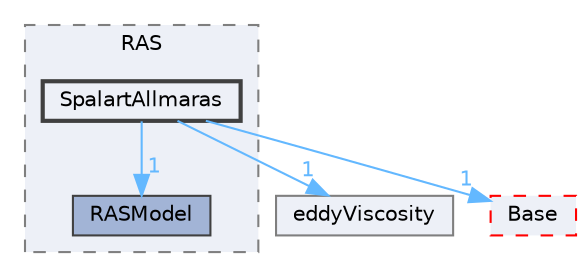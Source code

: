 digraph "src/TurbulenceModels/turbulenceModels/RAS/SpalartAllmaras"
{
 // LATEX_PDF_SIZE
  bgcolor="transparent";
  edge [fontname=Helvetica,fontsize=10,labelfontname=Helvetica,labelfontsize=10];
  node [fontname=Helvetica,fontsize=10,shape=box,height=0.2,width=0.4];
  compound=true
  subgraph clusterdir_adfb94148fb30832cafb0debb79458ba {
    graph [ bgcolor="#edf0f7", pencolor="grey50", label="RAS", fontname=Helvetica,fontsize=10 style="filled,dashed", URL="dir_adfb94148fb30832cafb0debb79458ba.html",tooltip=""]
  dir_695988d4b6a6c12df1635b93ccab0d53 [label="RASModel", fillcolor="#a2b4d6", color="grey25", style="filled", URL="dir_695988d4b6a6c12df1635b93ccab0d53.html",tooltip=""];
  dir_afb4581ca6d80e62c2b8784acacd3ddd [label="SpalartAllmaras", fillcolor="#edf0f7", color="grey25", style="filled,bold", URL="dir_afb4581ca6d80e62c2b8784acacd3ddd.html",tooltip=""];
  }
  dir_2ce9cd11231736fb615d4764f347b0fd [label="eddyViscosity", fillcolor="#edf0f7", color="grey50", style="filled", URL="dir_2ce9cd11231736fb615d4764f347b0fd.html",tooltip=""];
  dir_3832ed45651eb26efa0c13129dbd5167 [label="Base", fillcolor="#edf0f7", color="red", style="filled,dashed", URL="dir_3832ed45651eb26efa0c13129dbd5167.html",tooltip=""];
  dir_afb4581ca6d80e62c2b8784acacd3ddd->dir_2ce9cd11231736fb615d4764f347b0fd [headlabel="1", labeldistance=1.5 headhref="dir_003672_001103.html" href="dir_003672_001103.html" color="steelblue1" fontcolor="steelblue1"];
  dir_afb4581ca6d80e62c2b8784acacd3ddd->dir_3832ed45651eb26efa0c13129dbd5167 [headlabel="1", labeldistance=1.5 headhref="dir_003672_000196.html" href="dir_003672_000196.html" color="steelblue1" fontcolor="steelblue1"];
  dir_afb4581ca6d80e62c2b8784acacd3ddd->dir_695988d4b6a6c12df1635b93ccab0d53 [headlabel="1", labeldistance=1.5 headhref="dir_003672_003199.html" href="dir_003672_003199.html" color="steelblue1" fontcolor="steelblue1"];
}
